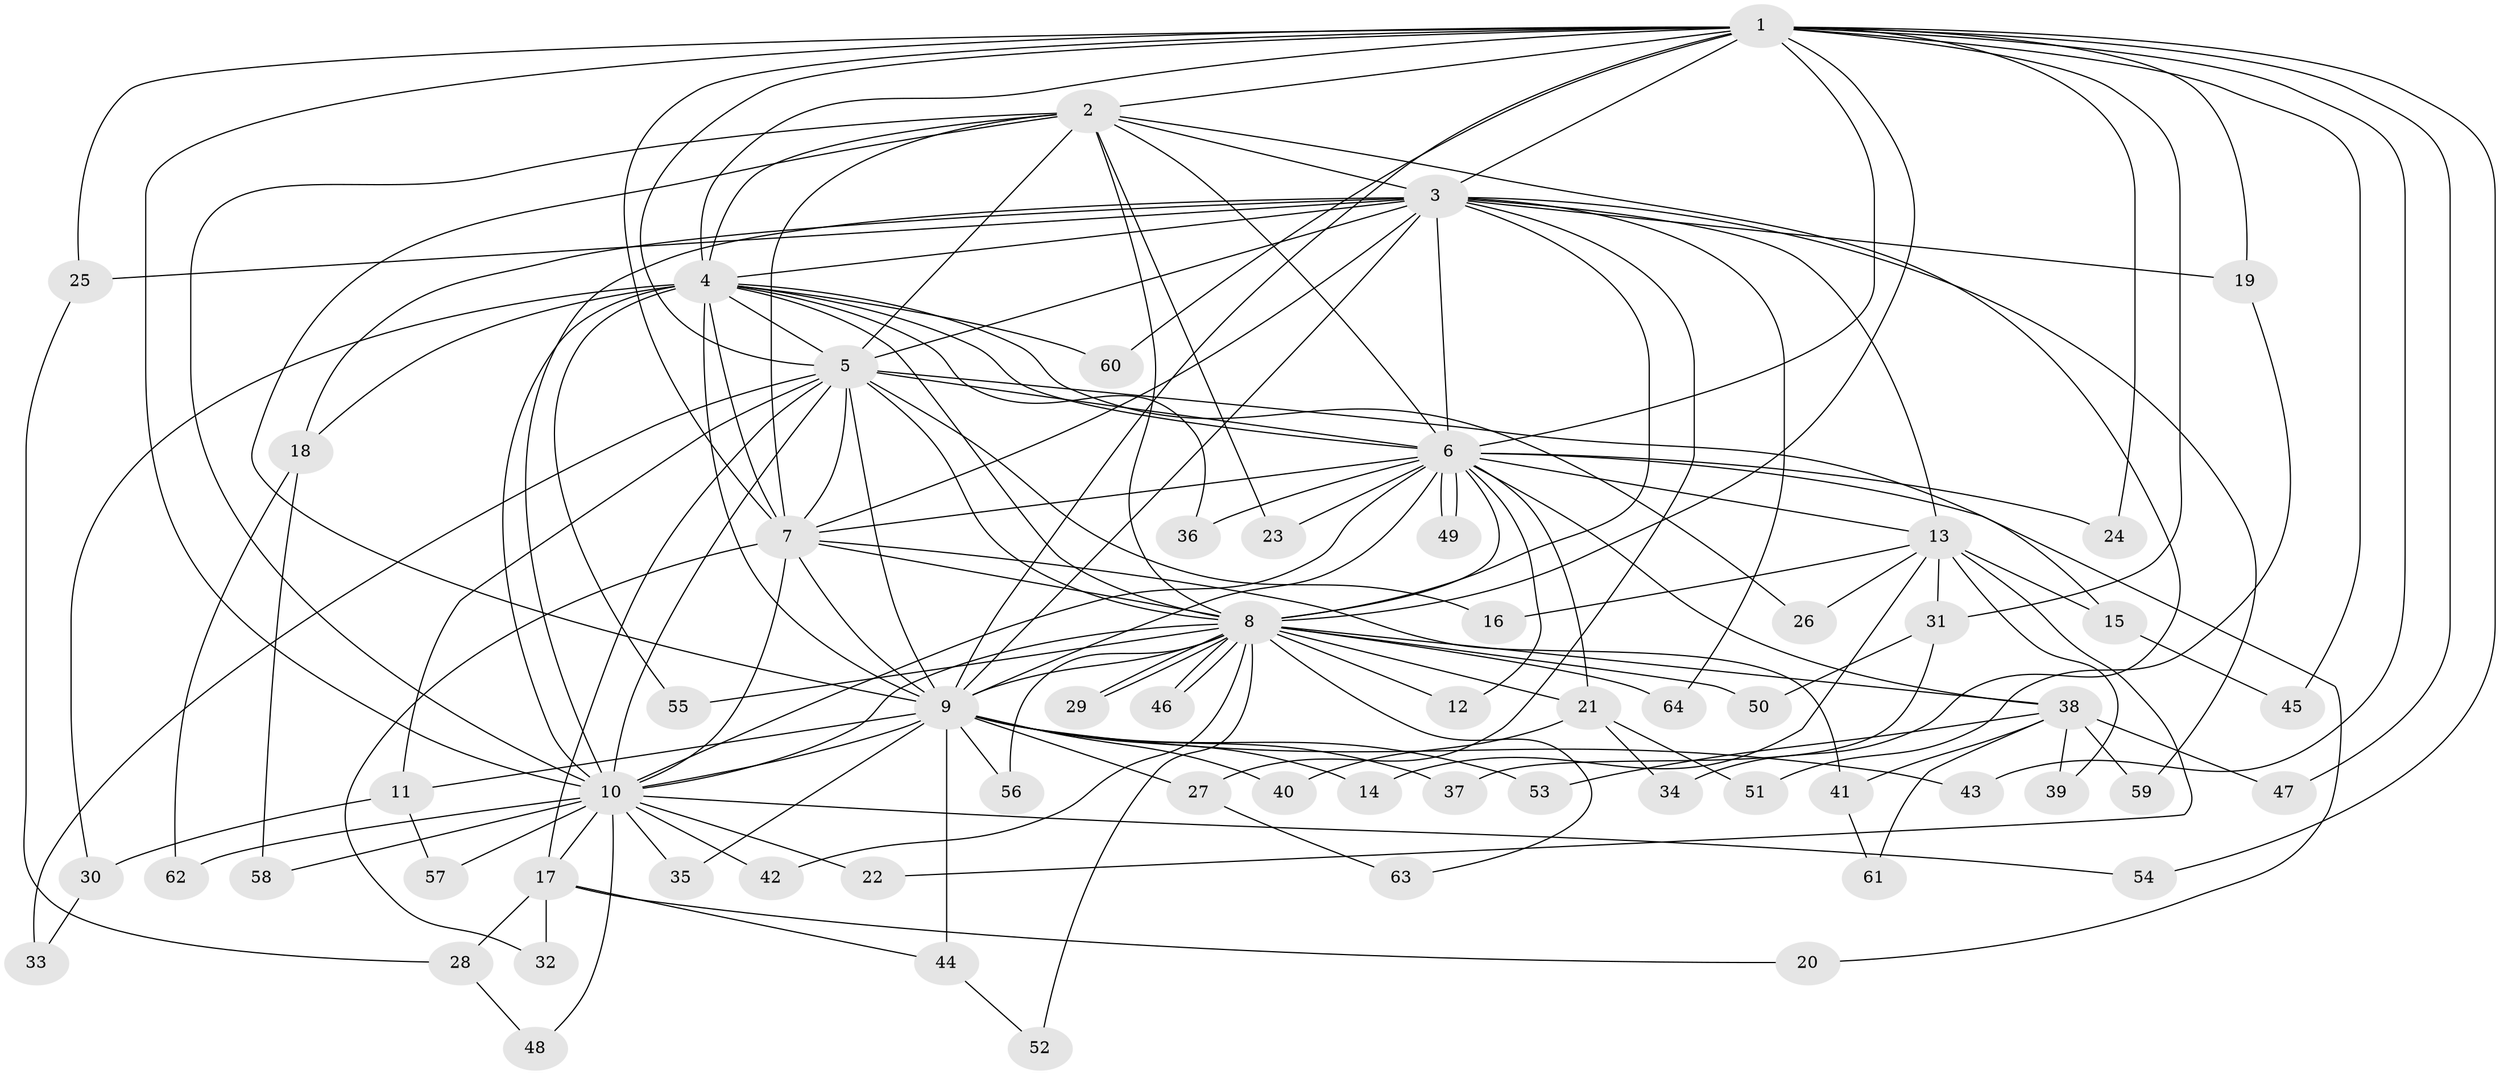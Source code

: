 // coarse degree distribution, {16: 0.02127659574468085, 18: 0.02127659574468085, 14: 0.0425531914893617, 13: 0.02127659574468085, 17: 0.0425531914893617, 10: 0.02127659574468085, 21: 0.02127659574468085, 4: 0.06382978723404255, 2: 0.5531914893617021, 9: 0.02127659574468085, 3: 0.10638297872340426, 7: 0.02127659574468085, 5: 0.02127659574468085, 8: 0.02127659574468085}
// Generated by graph-tools (version 1.1) at 2025/41/03/06/25 10:41:37]
// undirected, 64 vertices, 153 edges
graph export_dot {
graph [start="1"]
  node [color=gray90,style=filled];
  1;
  2;
  3;
  4;
  5;
  6;
  7;
  8;
  9;
  10;
  11;
  12;
  13;
  14;
  15;
  16;
  17;
  18;
  19;
  20;
  21;
  22;
  23;
  24;
  25;
  26;
  27;
  28;
  29;
  30;
  31;
  32;
  33;
  34;
  35;
  36;
  37;
  38;
  39;
  40;
  41;
  42;
  43;
  44;
  45;
  46;
  47;
  48;
  49;
  50;
  51;
  52;
  53;
  54;
  55;
  56;
  57;
  58;
  59;
  60;
  61;
  62;
  63;
  64;
  1 -- 2;
  1 -- 3;
  1 -- 4;
  1 -- 5;
  1 -- 6;
  1 -- 7;
  1 -- 8;
  1 -- 9;
  1 -- 10;
  1 -- 19;
  1 -- 24;
  1 -- 25;
  1 -- 31;
  1 -- 43;
  1 -- 45;
  1 -- 47;
  1 -- 54;
  1 -- 60;
  2 -- 3;
  2 -- 4;
  2 -- 5;
  2 -- 6;
  2 -- 7;
  2 -- 8;
  2 -- 9;
  2 -- 10;
  2 -- 23;
  2 -- 34;
  3 -- 4;
  3 -- 5;
  3 -- 6;
  3 -- 7;
  3 -- 8;
  3 -- 9;
  3 -- 10;
  3 -- 13;
  3 -- 18;
  3 -- 19;
  3 -- 25;
  3 -- 27;
  3 -- 59;
  3 -- 64;
  4 -- 5;
  4 -- 6;
  4 -- 7;
  4 -- 8;
  4 -- 9;
  4 -- 10;
  4 -- 18;
  4 -- 26;
  4 -- 30;
  4 -- 36;
  4 -- 55;
  4 -- 60;
  5 -- 6;
  5 -- 7;
  5 -- 8;
  5 -- 9;
  5 -- 10;
  5 -- 11;
  5 -- 15;
  5 -- 16;
  5 -- 17;
  5 -- 33;
  6 -- 7;
  6 -- 8;
  6 -- 9;
  6 -- 10;
  6 -- 12;
  6 -- 13;
  6 -- 20;
  6 -- 21;
  6 -- 23;
  6 -- 24;
  6 -- 36;
  6 -- 38;
  6 -- 49;
  6 -- 49;
  7 -- 8;
  7 -- 9;
  7 -- 10;
  7 -- 32;
  7 -- 41;
  8 -- 9;
  8 -- 10;
  8 -- 12;
  8 -- 21;
  8 -- 29;
  8 -- 29;
  8 -- 38;
  8 -- 42;
  8 -- 46;
  8 -- 46;
  8 -- 50;
  8 -- 52;
  8 -- 55;
  8 -- 56;
  8 -- 63;
  8 -- 64;
  9 -- 10;
  9 -- 11;
  9 -- 14;
  9 -- 27;
  9 -- 35;
  9 -- 37;
  9 -- 40;
  9 -- 43;
  9 -- 44;
  9 -- 53;
  9 -- 56;
  10 -- 17;
  10 -- 22;
  10 -- 35;
  10 -- 42;
  10 -- 48;
  10 -- 54;
  10 -- 57;
  10 -- 58;
  10 -- 62;
  11 -- 30;
  11 -- 57;
  13 -- 14;
  13 -- 15;
  13 -- 16;
  13 -- 22;
  13 -- 26;
  13 -- 31;
  13 -- 39;
  15 -- 45;
  17 -- 20;
  17 -- 28;
  17 -- 32;
  17 -- 44;
  18 -- 58;
  18 -- 62;
  19 -- 51;
  21 -- 34;
  21 -- 40;
  21 -- 51;
  25 -- 28;
  27 -- 63;
  28 -- 48;
  30 -- 33;
  31 -- 37;
  31 -- 50;
  38 -- 39;
  38 -- 41;
  38 -- 47;
  38 -- 53;
  38 -- 59;
  38 -- 61;
  41 -- 61;
  44 -- 52;
}
